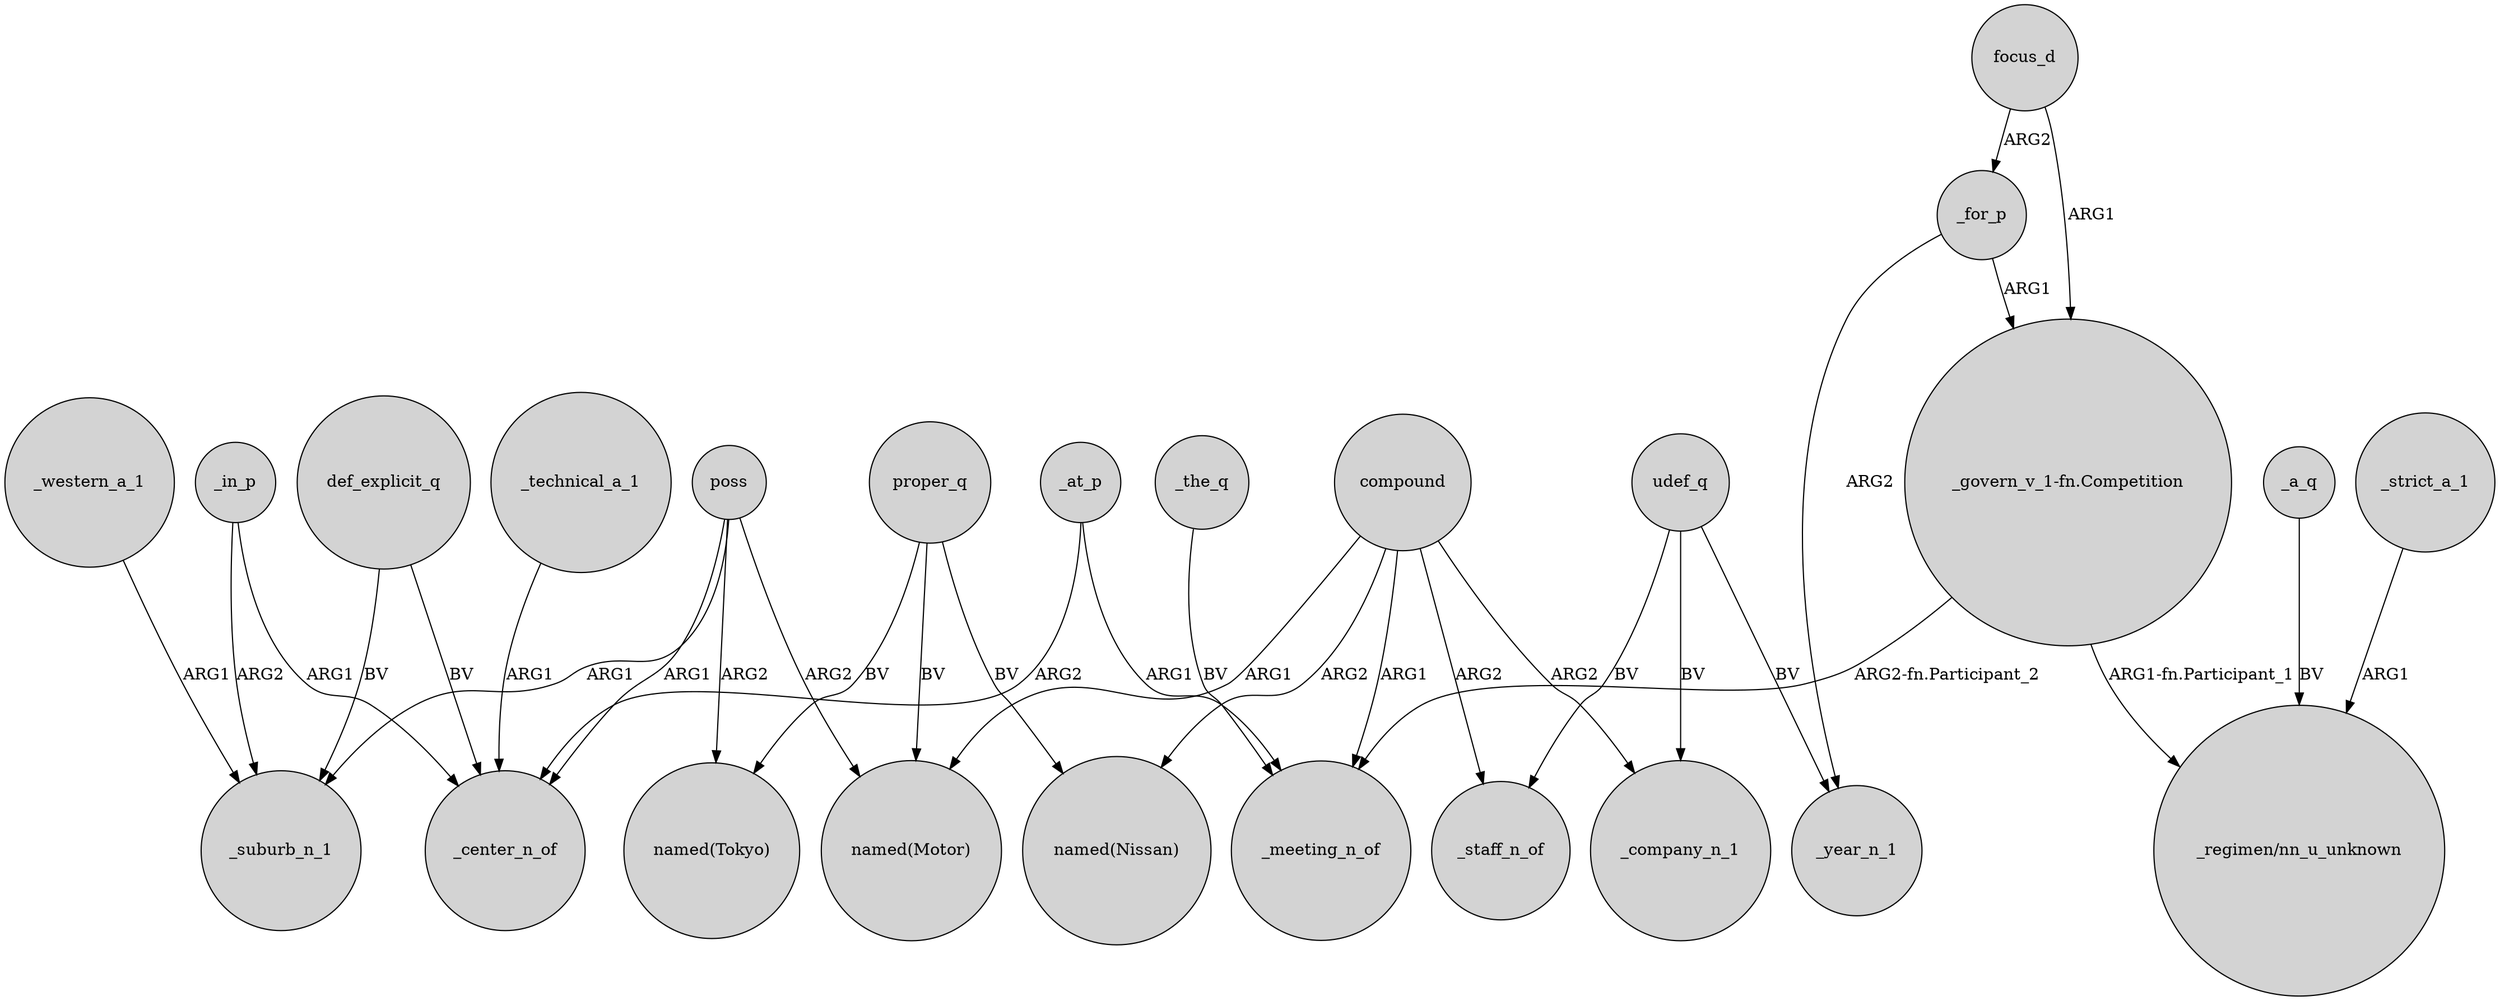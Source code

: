 digraph {
	node [shape=circle style=filled]
	"_govern_v_1-fn.Competition" -> _meeting_n_of [label="ARG2-fn.Participant_2"]
	poss -> "named(Tokyo)" [label=ARG2]
	poss -> _center_n_of [label=ARG1]
	"_govern_v_1-fn.Competition" -> "_regimen/nn_u_unknown" [label="ARG1-fn.Participant_1"]
	_at_p -> _meeting_n_of [label=ARG1]
	udef_q -> _staff_n_of [label=BV]
	compound -> _company_n_1 [label=ARG2]
	_for_p -> "_govern_v_1-fn.Competition" [label=ARG1]
	_at_p -> _center_n_of [label=ARG2]
	udef_q -> _company_n_1 [label=BV]
	def_explicit_q -> _center_n_of [label=BV]
	proper_q -> "named(Motor)" [label=BV]
	_the_q -> _meeting_n_of [label=BV]
	_strict_a_1 -> "_regimen/nn_u_unknown" [label=ARG1]
	poss -> _suburb_n_1 [label=ARG1]
	_in_p -> _suburb_n_1 [label=ARG2]
	compound -> _meeting_n_of [label=ARG1]
	_a_q -> "_regimen/nn_u_unknown" [label=BV]
	focus_d -> "_govern_v_1-fn.Competition" [label=ARG1]
	_in_p -> _center_n_of [label=ARG1]
	_technical_a_1 -> _center_n_of [label=ARG1]
	def_explicit_q -> _suburb_n_1 [label=BV]
	proper_q -> "named(Tokyo)" [label=BV]
	_western_a_1 -> _suburb_n_1 [label=ARG1]
	udef_q -> _year_n_1 [label=BV]
	compound -> _staff_n_of [label=ARG2]
	_for_p -> _year_n_1 [label=ARG2]
	focus_d -> _for_p [label=ARG2]
	poss -> "named(Motor)" [label=ARG2]
	proper_q -> "named(Nissan)" [label=BV]
	compound -> "named(Motor)" [label=ARG1]
	compound -> "named(Nissan)" [label=ARG2]
}
